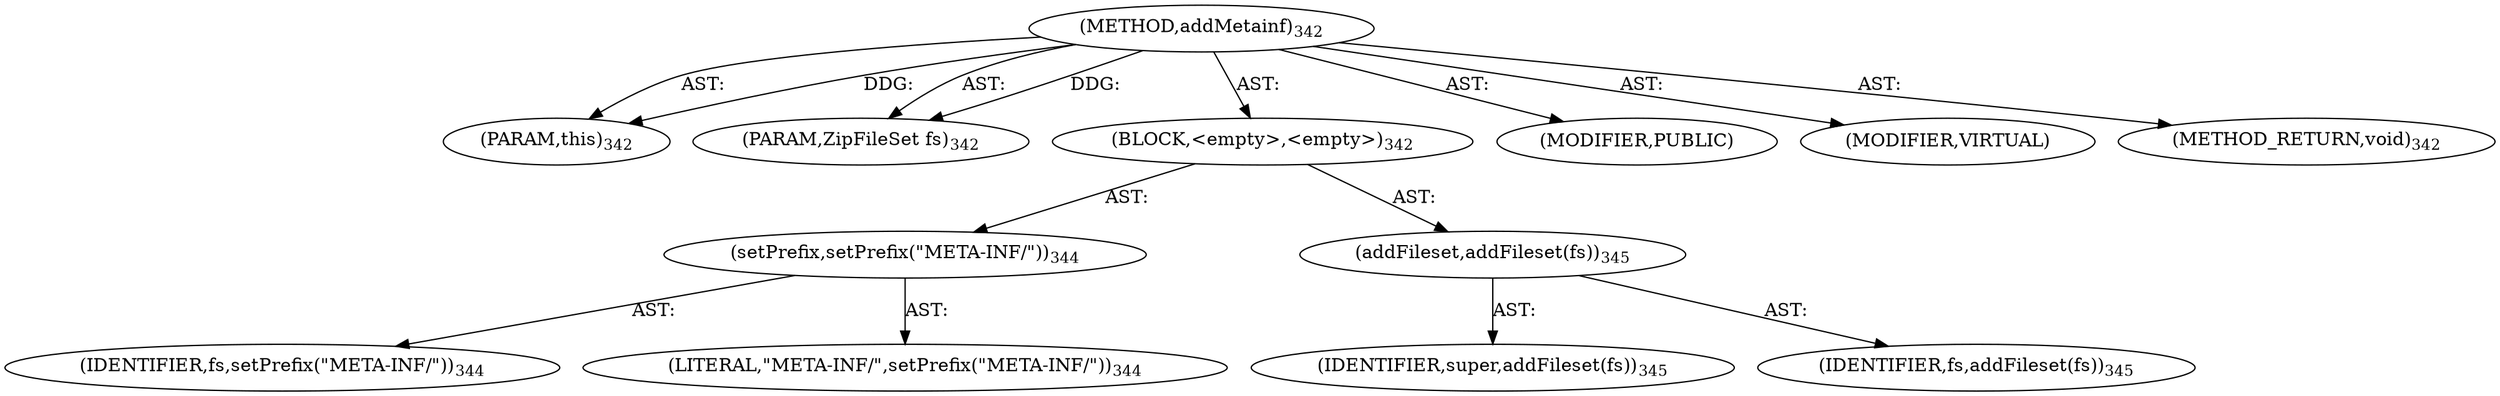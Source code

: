digraph "addMetainf" {  
"111669149707" [label = <(METHOD,addMetainf)<SUB>342</SUB>> ]
"115964117021" [label = <(PARAM,this)<SUB>342</SUB>> ]
"115964117022" [label = <(PARAM,ZipFileSet fs)<SUB>342</SUB>> ]
"25769803815" [label = <(BLOCK,&lt;empty&gt;,&lt;empty&gt;)<SUB>342</SUB>> ]
"30064771205" [label = <(setPrefix,setPrefix(&quot;META-INF/&quot;))<SUB>344</SUB>> ]
"68719476875" [label = <(IDENTIFIER,fs,setPrefix(&quot;META-INF/&quot;))<SUB>344</SUB>> ]
"90194313249" [label = <(LITERAL,&quot;META-INF/&quot;,setPrefix(&quot;META-INF/&quot;))<SUB>344</SUB>> ]
"30064771206" [label = <(addFileset,addFileset(fs))<SUB>345</SUB>> ]
"68719476876" [label = <(IDENTIFIER,super,addFileset(fs))<SUB>345</SUB>> ]
"68719476877" [label = <(IDENTIFIER,fs,addFileset(fs))<SUB>345</SUB>> ]
"133143986214" [label = <(MODIFIER,PUBLIC)> ]
"133143986215" [label = <(MODIFIER,VIRTUAL)> ]
"128849018891" [label = <(METHOD_RETURN,void)<SUB>342</SUB>> ]
  "111669149707" -> "115964117021"  [ label = "AST: "] 
  "111669149707" -> "115964117022"  [ label = "AST: "] 
  "111669149707" -> "25769803815"  [ label = "AST: "] 
  "111669149707" -> "133143986214"  [ label = "AST: "] 
  "111669149707" -> "133143986215"  [ label = "AST: "] 
  "111669149707" -> "128849018891"  [ label = "AST: "] 
  "25769803815" -> "30064771205"  [ label = "AST: "] 
  "25769803815" -> "30064771206"  [ label = "AST: "] 
  "30064771205" -> "68719476875"  [ label = "AST: "] 
  "30064771205" -> "90194313249"  [ label = "AST: "] 
  "30064771206" -> "68719476876"  [ label = "AST: "] 
  "30064771206" -> "68719476877"  [ label = "AST: "] 
  "111669149707" -> "115964117021"  [ label = "DDG: "] 
  "111669149707" -> "115964117022"  [ label = "DDG: "] 
}
